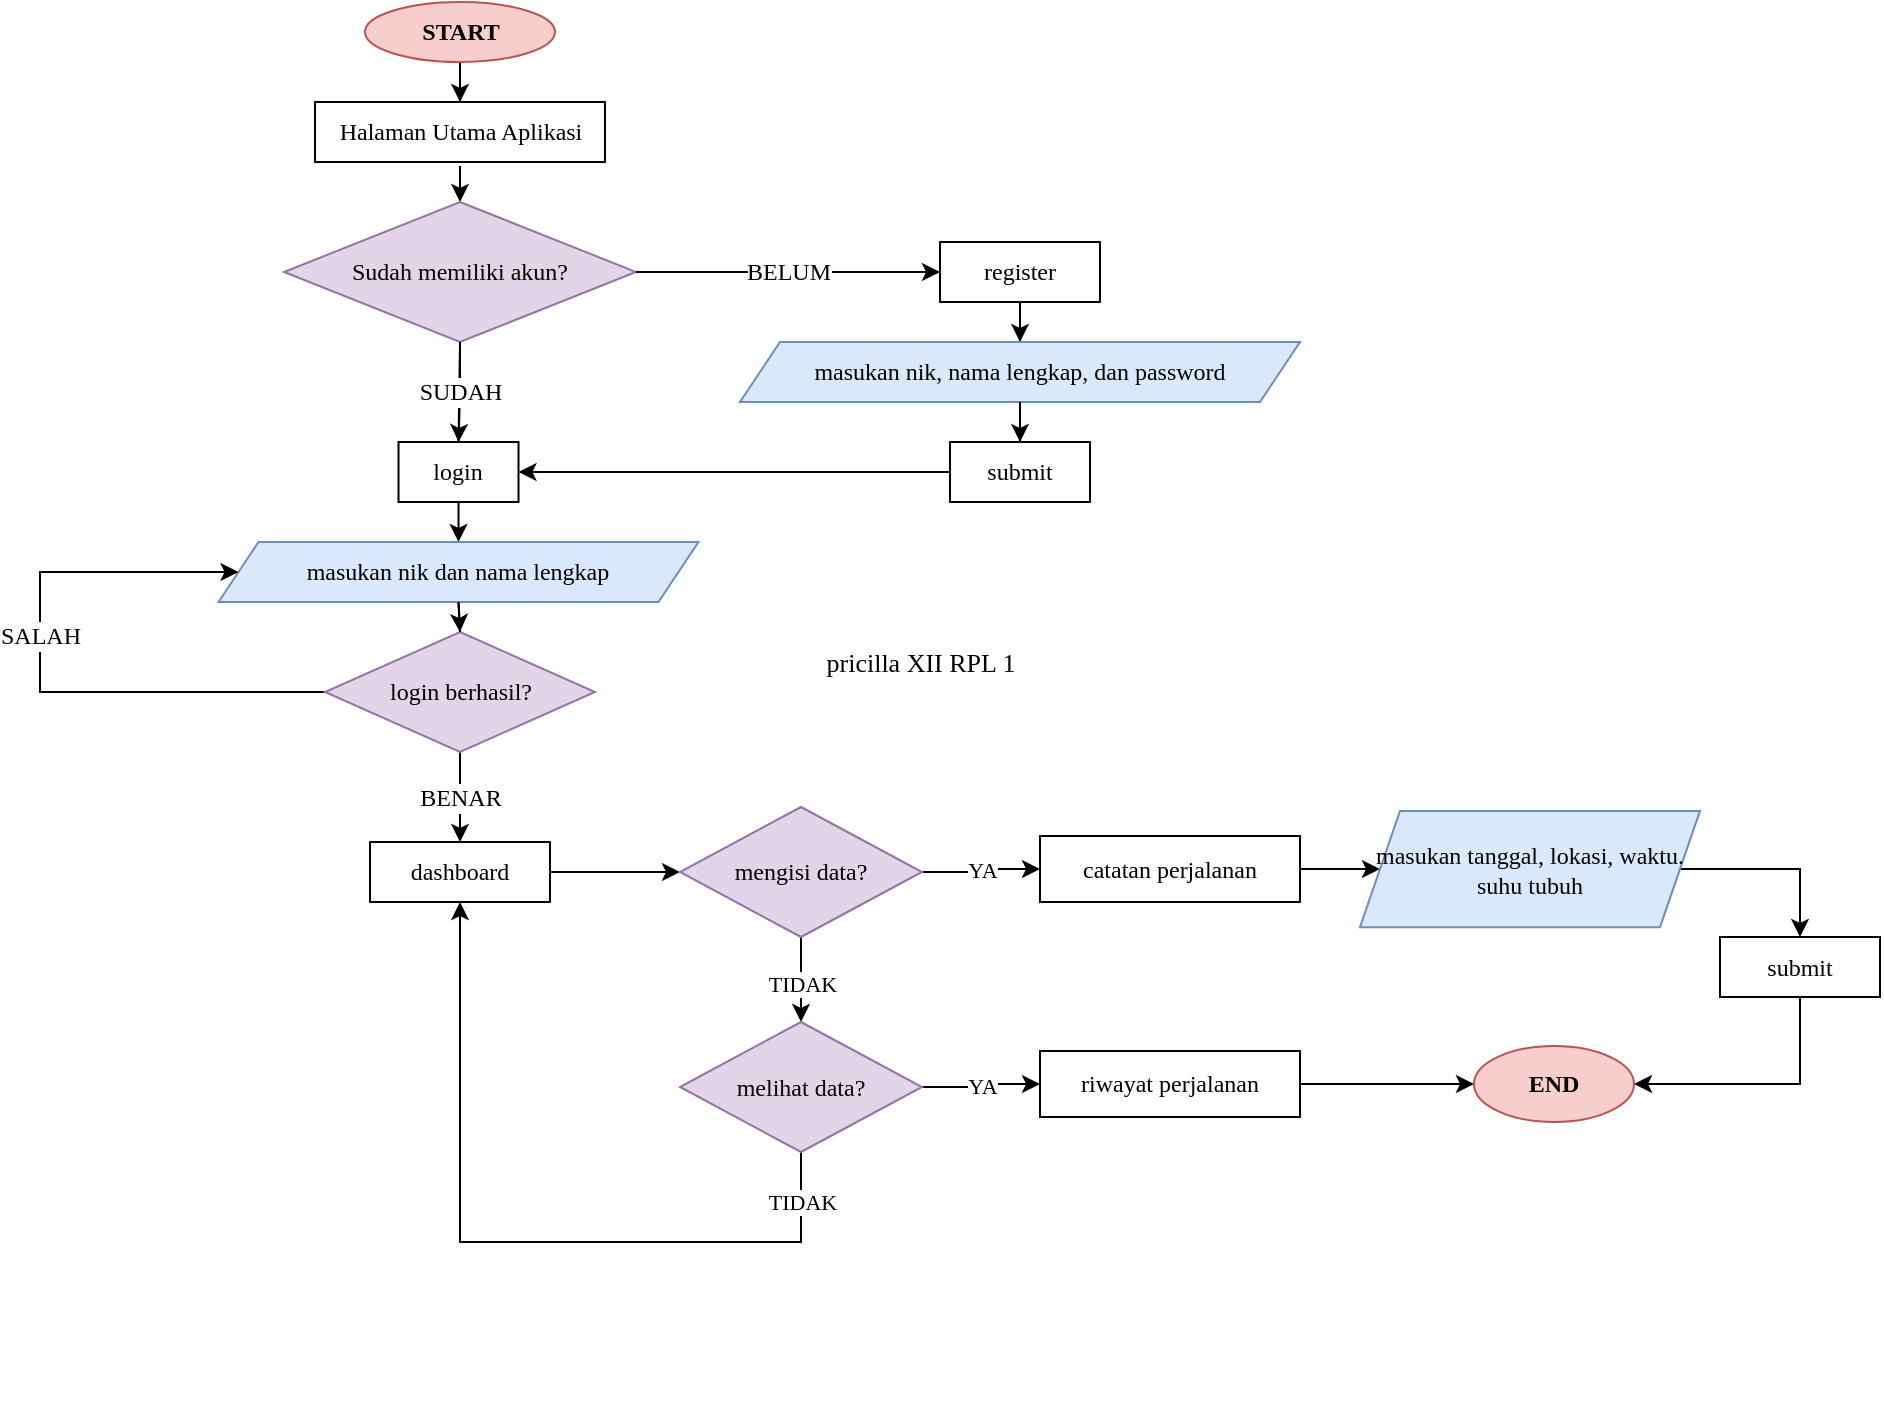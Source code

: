 <mxfile version="20.8.16" type="device"><diagram id="C5RBs43oDa-KdzZeNtuy" name="Page-1"><mxGraphModel dx="1016" dy="2945" grid="1" gridSize="10" guides="1" tooltips="1" connect="1" arrows="1" fold="1" page="1" pageScale="1" pageWidth="827" pageHeight="1169" math="0" shadow="0"><root><mxCell id="WIyWlLk6GJQsqaUBKTNV-0"/><mxCell id="WIyWlLk6GJQsqaUBKTNV-1" parent="WIyWlLk6GJQsqaUBKTNV-0"/><mxCell id="zeHCckHBFzayGt91kQGn-0" style="edgeStyle=orthogonalEdgeStyle;rounded=0;hachureGap=4;orthogonalLoop=1;jettySize=auto;html=1;exitX=0.5;exitY=1;exitDx=0;exitDy=0;entryX=0.5;entryY=0;entryDx=0;entryDy=0;fontFamily=Georgia;fontSize=16;labelBackgroundColor=none;" parent="WIyWlLk6GJQsqaUBKTNV-1" target="g6DDXqZaXxUkJ6AYown--13" edge="1"><mxGeometry relative="1" as="geometry"><mxPoint x="320" y="-1738" as="sourcePoint"/></mxGeometry></mxCell><mxCell id="zeHCckHBFzayGt91kQGn-1" style="edgeStyle=orthogonalEdgeStyle;rounded=0;sketch=0;hachureGap=4;jiggle=2;curveFitting=1;orthogonalLoop=1;jettySize=auto;html=1;exitX=1;exitY=0.5;exitDx=0;exitDy=0;entryX=0;entryY=0.5;entryDx=0;entryDy=0;fontFamily=Georgia;fontSize=16;labelBackgroundColor=none;" parent="WIyWlLk6GJQsqaUBKTNV-1" source="g6DDXqZaXxUkJ6AYown--13" target="g6DDXqZaXxUkJ6AYown--16" edge="1"><mxGeometry relative="1" as="geometry"/></mxCell><mxCell id="zeHCckHBFzayGt91kQGn-6" style="edgeStyle=orthogonalEdgeStyle;rounded=0;sketch=0;hachureGap=4;jiggle=2;curveFitting=1;orthogonalLoop=1;jettySize=auto;html=1;exitX=0.5;exitY=1;exitDx=0;exitDy=0;fontFamily=Georgia;fontSize=16;labelBackgroundColor=none;" parent="WIyWlLk6GJQsqaUBKTNV-1" source="g6DDXqZaXxUkJ6AYown--13" target="g6DDXqZaXxUkJ6AYown--19" edge="1"><mxGeometry relative="1" as="geometry"/></mxCell><mxCell id="g6DDXqZaXxUkJ6AYown--13" value="Sudah memiliki akun?" style="rhombus;whiteSpace=wrap;html=1;rounded=0;fillColor=#e1d5e7;strokeColor=#9673a6;fontFamily=Georgia;labelBackgroundColor=none;" parent="WIyWlLk6GJQsqaUBKTNV-1" vertex="1"><mxGeometry x="232" y="-1720" width="176" height="70" as="geometry"/></mxCell><mxCell id="g6DDXqZaXxUkJ6AYown--14" value="BELUM" style="endArrow=none;html=1;rounded=0;entryX=0;entryY=0.5;entryDx=0;entryDy=0;exitX=1;exitY=0.5;exitDx=0;exitDy=0;fontFamily=Georgia;labelBackgroundColor=default;fontSize=12;" parent="WIyWlLk6GJQsqaUBKTNV-1" source="g6DDXqZaXxUkJ6AYown--13" target="g6DDXqZaXxUkJ6AYown--16" edge="1"><mxGeometry width="50" height="50" relative="1" as="geometry"><mxPoint x="502" y="-1675" as="sourcePoint"/><mxPoint x="550" y="-1675" as="targetPoint"/></mxGeometry></mxCell><mxCell id="g6DDXqZaXxUkJ6AYown--15" style="edgeStyle=orthogonalEdgeStyle;rounded=0;orthogonalLoop=1;jettySize=auto;html=1;exitX=0.5;exitY=1;exitDx=0;exitDy=0;fontFamily=Georgia;labelBackgroundColor=none;" parent="WIyWlLk6GJQsqaUBKTNV-1" source="g6DDXqZaXxUkJ6AYown--13" target="g6DDXqZaXxUkJ6AYown--13" edge="1"><mxGeometry relative="1" as="geometry"/></mxCell><mxCell id="zeHCckHBFzayGt91kQGn-3" style="edgeStyle=orthogonalEdgeStyle;rounded=0;sketch=0;hachureGap=4;jiggle=2;curveFitting=1;orthogonalLoop=1;jettySize=auto;html=1;fontFamily=Georgia;fontSize=16;labelBackgroundColor=none;" parent="WIyWlLk6GJQsqaUBKTNV-1" source="g6DDXqZaXxUkJ6AYown--16" target="g6DDXqZaXxUkJ6AYown--22" edge="1"><mxGeometry relative="1" as="geometry"/></mxCell><mxCell id="g6DDXqZaXxUkJ6AYown--16" value="register" style="rounded=0;whiteSpace=wrap;html=1;fontFamily=Georgia;labelBackgroundColor=none;" parent="WIyWlLk6GJQsqaUBKTNV-1" vertex="1"><mxGeometry x="560" y="-1700" width="80" height="30" as="geometry"/></mxCell><mxCell id="g6DDXqZaXxUkJ6AYown--17" value="SUDAH" style="endArrow=none;html=1;rounded=0;entryX=0.5;entryY=1;entryDx=0;entryDy=0;exitX=0.5;exitY=0;exitDx=0;exitDy=0;fontFamily=Georgia;labelBackgroundColor=default;fontSize=12;" parent="WIyWlLk6GJQsqaUBKTNV-1" source="g6DDXqZaXxUkJ6AYown--19" target="g6DDXqZaXxUkJ6AYown--13" edge="1"><mxGeometry width="50" height="50" relative="1" as="geometry"><mxPoint x="414" y="-1600" as="sourcePoint"/><mxPoint x="370" y="-1580" as="targetPoint"/></mxGeometry></mxCell><mxCell id="QIT0rblMtY9jNrGsxo6V-24" style="edgeStyle=orthogonalEdgeStyle;rounded=0;sketch=0;hachureGap=4;jiggle=2;curveFitting=1;orthogonalLoop=1;jettySize=auto;html=1;exitX=0.5;exitY=1;exitDx=0;exitDy=0;entryX=0.5;entryY=0;entryDx=0;entryDy=0;labelBackgroundColor=default;fontFamily=Georgia;fontSize=12;" parent="WIyWlLk6GJQsqaUBKTNV-1" source="g6DDXqZaXxUkJ6AYown--19" target="g6DDXqZaXxUkJ6AYown--26" edge="1"><mxGeometry relative="1" as="geometry"/></mxCell><mxCell id="g6DDXqZaXxUkJ6AYown--19" value="login" style="rounded=0;whiteSpace=wrap;html=1;fontFamily=Georgia;labelBackgroundColor=none;" parent="WIyWlLk6GJQsqaUBKTNV-1" vertex="1"><mxGeometry x="289.25" y="-1600" width="60" height="30" as="geometry"/></mxCell><mxCell id="g6DDXqZaXxUkJ6AYown--20" value="" style="endArrow=none;html=1;rounded=0;entryX=0.5;entryY=1;entryDx=0;entryDy=0;exitX=0.5;exitY=0;exitDx=0;exitDy=0;fontFamily=Georgia;labelBackgroundColor=none;" parent="WIyWlLk6GJQsqaUBKTNV-1" source="g6DDXqZaXxUkJ6AYown--22" target="g6DDXqZaXxUkJ6AYown--16" edge="1"><mxGeometry width="50" height="50" relative="1" as="geometry"><mxPoint x="605" y="-1610" as="sourcePoint"/><mxPoint x="620" y="-1630" as="targetPoint"/></mxGeometry></mxCell><mxCell id="zeHCckHBFzayGt91kQGn-4" style="edgeStyle=orthogonalEdgeStyle;rounded=0;sketch=0;hachureGap=4;jiggle=2;curveFitting=1;orthogonalLoop=1;jettySize=auto;html=1;entryX=0.5;entryY=0;entryDx=0;entryDy=0;fontFamily=Georgia;fontSize=16;labelBackgroundColor=none;" parent="WIyWlLk6GJQsqaUBKTNV-1" source="g6DDXqZaXxUkJ6AYown--22" target="g6DDXqZaXxUkJ6AYown--23" edge="1"><mxGeometry relative="1" as="geometry"/></mxCell><mxCell id="g6DDXqZaXxUkJ6AYown--22" value="masukan nik, nama lengkap, dan password" style="shape=parallelogram;perimeter=parallelogramPerimeter;whiteSpace=wrap;html=1;fixedSize=1;rounded=0;fillColor=#dae8fc;strokeColor=#6c8ebf;fontFamily=Georgia;labelBackgroundColor=none;" parent="WIyWlLk6GJQsqaUBKTNV-1" vertex="1"><mxGeometry x="460" y="-1650" width="280" height="30" as="geometry"/></mxCell><mxCell id="zeHCckHBFzayGt91kQGn-5" style="edgeStyle=orthogonalEdgeStyle;rounded=0;sketch=0;hachureGap=4;jiggle=2;curveFitting=1;orthogonalLoop=1;jettySize=auto;html=1;exitX=0;exitY=0.5;exitDx=0;exitDy=0;fontFamily=Georgia;fontSize=16;entryX=1;entryY=0.5;entryDx=0;entryDy=0;labelBackgroundColor=none;" parent="WIyWlLk6GJQsqaUBKTNV-1" source="g6DDXqZaXxUkJ6AYown--23" target="g6DDXqZaXxUkJ6AYown--19" edge="1"><mxGeometry relative="1" as="geometry"/></mxCell><mxCell id="g6DDXqZaXxUkJ6AYown--23" value="submit" style="rounded=0;whiteSpace=wrap;html=1;fontFamily=Georgia;labelBackgroundColor=none;" parent="WIyWlLk6GJQsqaUBKTNV-1" vertex="1"><mxGeometry x="565" y="-1600" width="70" height="30" as="geometry"/></mxCell><mxCell id="g6DDXqZaXxUkJ6AYown--24" value="" style="endArrow=none;html=1;rounded=0;entryX=0.5;entryY=1;entryDx=0;entryDy=0;exitX=0.5;exitY=0;exitDx=0;exitDy=0;fontFamily=Georgia;labelBackgroundColor=none;" parent="WIyWlLk6GJQsqaUBKTNV-1" source="g6DDXqZaXxUkJ6AYown--23" target="g6DDXqZaXxUkJ6AYown--22" edge="1"><mxGeometry width="50" height="50" relative="1" as="geometry"><mxPoint x="450" y="-1460" as="sourcePoint"/><mxPoint x="500" y="-1510" as="targetPoint"/></mxGeometry></mxCell><mxCell id="zeHCckHBFzayGt91kQGn-7" style="edgeStyle=orthogonalEdgeStyle;rounded=0;sketch=0;hachureGap=4;jiggle=2;curveFitting=1;orthogonalLoop=1;jettySize=auto;html=1;exitX=0.5;exitY=1;exitDx=0;exitDy=0;entryX=0.5;entryY=0;entryDx=0;entryDy=0;fontFamily=Georgia;fontSize=16;labelBackgroundColor=none;" parent="WIyWlLk6GJQsqaUBKTNV-1" source="g6DDXqZaXxUkJ6AYown--26" target="g6DDXqZaXxUkJ6AYown--28" edge="1"><mxGeometry relative="1" as="geometry"/></mxCell><mxCell id="g6DDXqZaXxUkJ6AYown--26" value="masukan nik dan nama lengkap" style="shape=parallelogram;perimeter=parallelogramPerimeter;whiteSpace=wrap;html=1;fixedSize=1;rounded=0;fillColor=#dae8fc;strokeColor=#6c8ebf;fontFamily=Georgia;labelBackgroundColor=none;" parent="WIyWlLk6GJQsqaUBKTNV-1" vertex="1"><mxGeometry x="199.25" y="-1550" width="240" height="30" as="geometry"/></mxCell><mxCell id="zeHCckHBFzayGt91kQGn-8" style="edgeStyle=orthogonalEdgeStyle;rounded=0;sketch=0;hachureGap=4;jiggle=2;curveFitting=1;orthogonalLoop=1;jettySize=auto;html=1;exitX=0;exitY=0.5;exitDx=0;exitDy=0;fontFamily=Georgia;fontSize=16;entryX=0;entryY=0.5;entryDx=0;entryDy=0;labelBackgroundColor=none;" parent="WIyWlLk6GJQsqaUBKTNV-1" source="g6DDXqZaXxUkJ6AYown--28" target="g6DDXqZaXxUkJ6AYown--26" edge="1"><mxGeometry relative="1" as="geometry"><mxPoint x="110" y="-1540" as="targetPoint"/><Array as="points"><mxPoint x="110" y="-1475"/><mxPoint x="110" y="-1535"/></Array></mxGeometry></mxCell><mxCell id="QIT0rblMtY9jNrGsxo6V-4" value="SALAH" style="edgeLabel;html=1;align=center;verticalAlign=middle;resizable=0;points=[];fontSize=12;fontFamily=Georgia;" parent="zeHCckHBFzayGt91kQGn-8" vertex="1" connectable="0"><mxGeometry x="0.068" y="3" relative="1" as="geometry"><mxPoint x="3" y="-10" as="offset"/></mxGeometry></mxCell><mxCell id="QIT0rblMtY9jNrGsxo6V-5" value="BENAR" style="edgeStyle=orthogonalEdgeStyle;rounded=0;sketch=0;hachureGap=4;jiggle=2;curveFitting=1;orthogonalLoop=1;jettySize=auto;html=1;exitX=0.5;exitY=1;exitDx=0;exitDy=0;labelBackgroundColor=default;fontFamily=Georgia;fontSize=12;entryX=0.5;entryY=0;entryDx=0;entryDy=0;" parent="WIyWlLk6GJQsqaUBKTNV-1" source="g6DDXqZaXxUkJ6AYown--28" target="g6DDXqZaXxUkJ6AYown--32" edge="1"><mxGeometry relative="1" as="geometry"/></mxCell><mxCell id="g6DDXqZaXxUkJ6AYown--28" value="login berhasil?" style="rhombus;whiteSpace=wrap;html=1;rounded=0;fillColor=#e1d5e7;strokeColor=#9673a6;fontFamily=Georgia;labelBackgroundColor=none;" parent="WIyWlLk6GJQsqaUBKTNV-1" vertex="1"><mxGeometry x="252.5" y="-1505" width="135" height="60" as="geometry"/></mxCell><mxCell id="g6DDXqZaXxUkJ6AYown--29" value="" style="endArrow=none;html=1;rounded=0;entryX=0.5;entryY=1;entryDx=0;entryDy=0;exitX=0.5;exitY=0;exitDx=0;exitDy=0;fontFamily=Georgia;labelBackgroundColor=none;" parent="WIyWlLk6GJQsqaUBKTNV-1" source="g6DDXqZaXxUkJ6AYown--28" target="g6DDXqZaXxUkJ6AYown--26" edge="1"><mxGeometry width="50" height="50" relative="1" as="geometry"><mxPoint x="180" y="-1410" as="sourcePoint"/><mxPoint x="230" y="-1460" as="targetPoint"/></mxGeometry></mxCell><mxCell id="ipS0wr-oHKyN24v86iT_-31" style="edgeStyle=orthogonalEdgeStyle;rounded=0;orthogonalLoop=1;jettySize=auto;html=1;exitX=1;exitY=0.5;exitDx=0;exitDy=0;entryX=0;entryY=0.5;entryDx=0;entryDy=0;fontFamily=Georgia;" edge="1" parent="WIyWlLk6GJQsqaUBKTNV-1" source="g6DDXqZaXxUkJ6AYown--32" target="ipS0wr-oHKyN24v86iT_-9"><mxGeometry relative="1" as="geometry"/></mxCell><mxCell id="g6DDXqZaXxUkJ6AYown--32" value="dashboard" style="rounded=0;whiteSpace=wrap;html=1;fontFamily=Georgia;labelBackgroundColor=none;" parent="WIyWlLk6GJQsqaUBKTNV-1" vertex="1"><mxGeometry x="275" y="-1400" width="90" height="30" as="geometry"/></mxCell><mxCell id="ZnN6tsCsV8DYrqHGWQda-0" value="pricilla XII RPL 1" style="text;html=1;align=center;verticalAlign=middle;resizable=0;points=[];autosize=1;strokeColor=none;fillColor=none;fontSize=13;fontFamily=Georgia;labelBackgroundColor=none;" parent="WIyWlLk6GJQsqaUBKTNV-1" vertex="1"><mxGeometry x="490" y="-1505" width="120" height="30" as="geometry"/></mxCell><mxCell id="ipS0wr-oHKyN24v86iT_-2" value="Halaman Utama Aplikasi" style="rounded=0;whiteSpace=wrap;html=1;fillColor=none;fontFamily=Georgia;" vertex="1" parent="WIyWlLk6GJQsqaUBKTNV-1"><mxGeometry x="247.5" y="-1770" width="145" height="30" as="geometry"/></mxCell><mxCell id="ipS0wr-oHKyN24v86iT_-4" style="edgeStyle=orthogonalEdgeStyle;rounded=0;orthogonalLoop=1;jettySize=auto;html=1;exitX=0.5;exitY=1;exitDx=0;exitDy=0;fontFamily=Georgia;" edge="1" parent="WIyWlLk6GJQsqaUBKTNV-1" source="ipS0wr-oHKyN24v86iT_-3" target="ipS0wr-oHKyN24v86iT_-2"><mxGeometry relative="1" as="geometry"/></mxCell><mxCell id="ipS0wr-oHKyN24v86iT_-3" value="START" style="ellipse;whiteSpace=wrap;html=1;fillColor=#f8cecc;fontStyle=1;fontFamily=Georgia;strokeColor=#b85450;" vertex="1" parent="WIyWlLk6GJQsqaUBKTNV-1"><mxGeometry x="272.5" y="-1820" width="95" height="30" as="geometry"/></mxCell><mxCell id="ipS0wr-oHKyN24v86iT_-34" value="TIDAK" style="edgeStyle=orthogonalEdgeStyle;rounded=0;orthogonalLoop=1;jettySize=auto;html=1;exitX=0.5;exitY=1;exitDx=0;exitDy=0;fontFamily=Georgia;" edge="1" parent="WIyWlLk6GJQsqaUBKTNV-1" source="ipS0wr-oHKyN24v86iT_-9" target="ipS0wr-oHKyN24v86iT_-33"><mxGeometry x="0.059" relative="1" as="geometry"><mxPoint y="1" as="offset"/></mxGeometry></mxCell><mxCell id="ipS0wr-oHKyN24v86iT_-36" value="YA" style="edgeStyle=orthogonalEdgeStyle;rounded=0;orthogonalLoop=1;jettySize=auto;html=1;exitX=1;exitY=0.5;exitDx=0;exitDy=0;entryX=0;entryY=0.5;entryDx=0;entryDy=0;fontFamily=Georgia;" edge="1" parent="WIyWlLk6GJQsqaUBKTNV-1" source="ipS0wr-oHKyN24v86iT_-9" target="ipS0wr-oHKyN24v86iT_-35"><mxGeometry relative="1" as="geometry"/></mxCell><mxCell id="ipS0wr-oHKyN24v86iT_-9" value="mengisi data?" style="rhombus;whiteSpace=wrap;html=1;fillColor=#e1d5e7;strokeColor=#9673a6;fontFamily=Georgia;" vertex="1" parent="WIyWlLk6GJQsqaUBKTNV-1"><mxGeometry x="430" y="-1417.5" width="121" height="65" as="geometry"/></mxCell><mxCell id="ipS0wr-oHKyN24v86iT_-38" value="YA" style="edgeStyle=orthogonalEdgeStyle;rounded=0;orthogonalLoop=1;jettySize=auto;html=1;exitX=1;exitY=0.5;exitDx=0;exitDy=0;entryX=0;entryY=0.5;entryDx=0;entryDy=0;fontFamily=Georgia;" edge="1" parent="WIyWlLk6GJQsqaUBKTNV-1" source="ipS0wr-oHKyN24v86iT_-33" target="ipS0wr-oHKyN24v86iT_-37"><mxGeometry relative="1" as="geometry"/></mxCell><mxCell id="ipS0wr-oHKyN24v86iT_-39" value="TIDAK" style="edgeStyle=orthogonalEdgeStyle;rounded=0;orthogonalLoop=1;jettySize=auto;html=1;exitX=0.5;exitY=1;exitDx=0;exitDy=0;entryX=0.5;entryY=1;entryDx=0;entryDy=0;fontFamily=Georgia;" edge="1" parent="WIyWlLk6GJQsqaUBKTNV-1" source="ipS0wr-oHKyN24v86iT_-33" target="g6DDXqZaXxUkJ6AYown--32"><mxGeometry x="-0.87" relative="1" as="geometry"><Array as="points"><mxPoint x="490" y="-1200"/><mxPoint x="320" y="-1200"/></Array><mxPoint as="offset"/></mxGeometry></mxCell><mxCell id="ipS0wr-oHKyN24v86iT_-33" value="melihat data?" style="rhombus;whiteSpace=wrap;html=1;fillColor=#e1d5e7;strokeColor=#9673a6;fontFamily=Georgia;" vertex="1" parent="WIyWlLk6GJQsqaUBKTNV-1"><mxGeometry x="430" y="-1310" width="121" height="65" as="geometry"/></mxCell><mxCell id="ipS0wr-oHKyN24v86iT_-40" style="edgeStyle=orthogonalEdgeStyle;rounded=0;orthogonalLoop=1;jettySize=auto;html=1;exitX=1;exitY=0.5;exitDx=0;exitDy=0;fontFamily=Georgia;entryX=0;entryY=0.5;entryDx=0;entryDy=0;" edge="1" parent="WIyWlLk6GJQsqaUBKTNV-1" source="ipS0wr-oHKyN24v86iT_-35" target="ipS0wr-oHKyN24v86iT_-41"><mxGeometry relative="1" as="geometry"><mxPoint x="810" y="-1386" as="targetPoint"/></mxGeometry></mxCell><mxCell id="ipS0wr-oHKyN24v86iT_-35" value="catatan perjalanan" style="rounded=0;whiteSpace=wrap;html=1;fillColor=none;fontFamily=Georgia;" vertex="1" parent="WIyWlLk6GJQsqaUBKTNV-1"><mxGeometry x="610" y="-1403" width="130" height="33" as="geometry"/></mxCell><mxCell id="ipS0wr-oHKyN24v86iT_-59" style="edgeStyle=orthogonalEdgeStyle;rounded=0;orthogonalLoop=1;jettySize=auto;html=1;exitX=1;exitY=0.5;exitDx=0;exitDy=0;entryX=0;entryY=0.5;entryDx=0;entryDy=0;fontFamily=Georgia;" edge="1" parent="WIyWlLk6GJQsqaUBKTNV-1" source="ipS0wr-oHKyN24v86iT_-37" target="ipS0wr-oHKyN24v86iT_-58"><mxGeometry relative="1" as="geometry"/></mxCell><mxCell id="ipS0wr-oHKyN24v86iT_-37" value="riwayat perjalanan" style="rounded=0;whiteSpace=wrap;html=1;fillColor=none;fontFamily=Georgia;" vertex="1" parent="WIyWlLk6GJQsqaUBKTNV-1"><mxGeometry x="610" y="-1295.5" width="130" height="33" as="geometry"/></mxCell><mxCell id="ipS0wr-oHKyN24v86iT_-53" style="edgeStyle=orthogonalEdgeStyle;rounded=0;orthogonalLoop=1;jettySize=auto;html=1;exitX=1;exitY=0.5;exitDx=0;exitDy=0;entryX=0.5;entryY=0;entryDx=0;entryDy=0;fontFamily=Georgia;" edge="1" parent="WIyWlLk6GJQsqaUBKTNV-1" source="ipS0wr-oHKyN24v86iT_-41" target="ipS0wr-oHKyN24v86iT_-44"><mxGeometry relative="1" as="geometry"/></mxCell><mxCell id="ipS0wr-oHKyN24v86iT_-41" value="masukan tanggal, lokasi, waktu. suhu tubuh" style="shape=parallelogram;perimeter=parallelogramPerimeter;whiteSpace=wrap;html=1;fixedSize=1;fontFamily=Georgia;fillColor=#dae8fc;strokeColor=#6c8ebf;" vertex="1" parent="WIyWlLk6GJQsqaUBKTNV-1"><mxGeometry x="770" y="-1415.56" width="170" height="58.13" as="geometry"/></mxCell><mxCell id="ipS0wr-oHKyN24v86iT_-60" style="edgeStyle=orthogonalEdgeStyle;rounded=0;orthogonalLoop=1;jettySize=auto;html=1;exitX=0.5;exitY=1;exitDx=0;exitDy=0;fontFamily=Georgia;entryX=1;entryY=0.5;entryDx=0;entryDy=0;" edge="1" parent="WIyWlLk6GJQsqaUBKTNV-1" source="ipS0wr-oHKyN24v86iT_-44" target="ipS0wr-oHKyN24v86iT_-58"><mxGeometry relative="1" as="geometry"><mxPoint x="910" y="-1280" as="targetPoint"/></mxGeometry></mxCell><mxCell id="ipS0wr-oHKyN24v86iT_-44" value="submit" style="rounded=0;whiteSpace=wrap;html=1;fontFamily=Georgia;fillColor=none;" vertex="1" parent="WIyWlLk6GJQsqaUBKTNV-1"><mxGeometry x="950" y="-1352.5" width="80" height="30" as="geometry"/></mxCell><mxCell id="ipS0wr-oHKyN24v86iT_-57" style="edgeStyle=orthogonalEdgeStyle;rounded=0;orthogonalLoop=1;jettySize=auto;html=1;exitX=0.5;exitY=1;exitDx=0;exitDy=0;fontFamily=Georgia;" edge="1" parent="WIyWlLk6GJQsqaUBKTNV-1"><mxGeometry relative="1" as="geometry"><mxPoint x="855" y="-1129" as="sourcePoint"/><mxPoint x="855" y="-1129" as="targetPoint"/></mxGeometry></mxCell><mxCell id="ipS0wr-oHKyN24v86iT_-58" value="END" style="ellipse;whiteSpace=wrap;html=1;fontFamily=Georgia;fillColor=#f8cecc;fontStyle=1;strokeColor=#b85450;" vertex="1" parent="WIyWlLk6GJQsqaUBKTNV-1"><mxGeometry x="827" y="-1298" width="80" height="38" as="geometry"/></mxCell></root></mxGraphModel></diagram></mxfile>